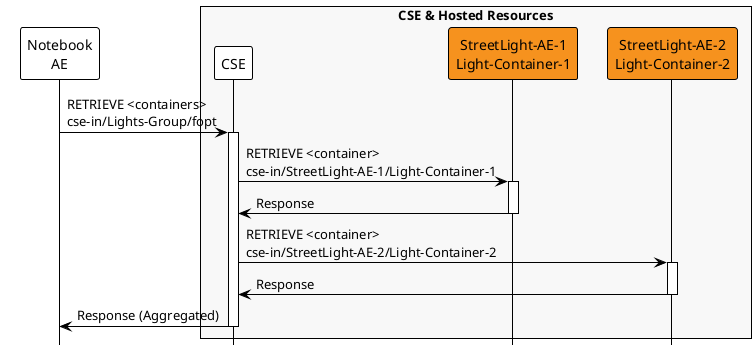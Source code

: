@startuml
hide footbox
!theme plain
skinparam backgroundcolor transparent

' Turquoise #668c97
' Orange #F6921E

participant "Notebook\nAE" as AE 
box "CSE & Hosted Resources" #f8f8f8
participant "CSE" as CSE 
participant "StreetLight-AE-1\nLight-Container-1" as container1 #F6921E
participant "StreetLight-AE-2\nLight-Container-2" as container2 #F6921E
end box

AE -> CSE ++: RETRIEVE <containers>\ncse-in/Lights-Group/fopt
CSE -> container1 ++: RETRIEVE <container>\ncse-in/StreetLight-AE-1/Light-Container-1
CSE <- container1 --: Response
CSE -> container2 ++: RETRIEVE <container>\ncse-in/StreetLight-AE-2/Light-Container-2
CSE <- container2 --: Response
AE <- CSE --: Response (Aggregated)

@enduml